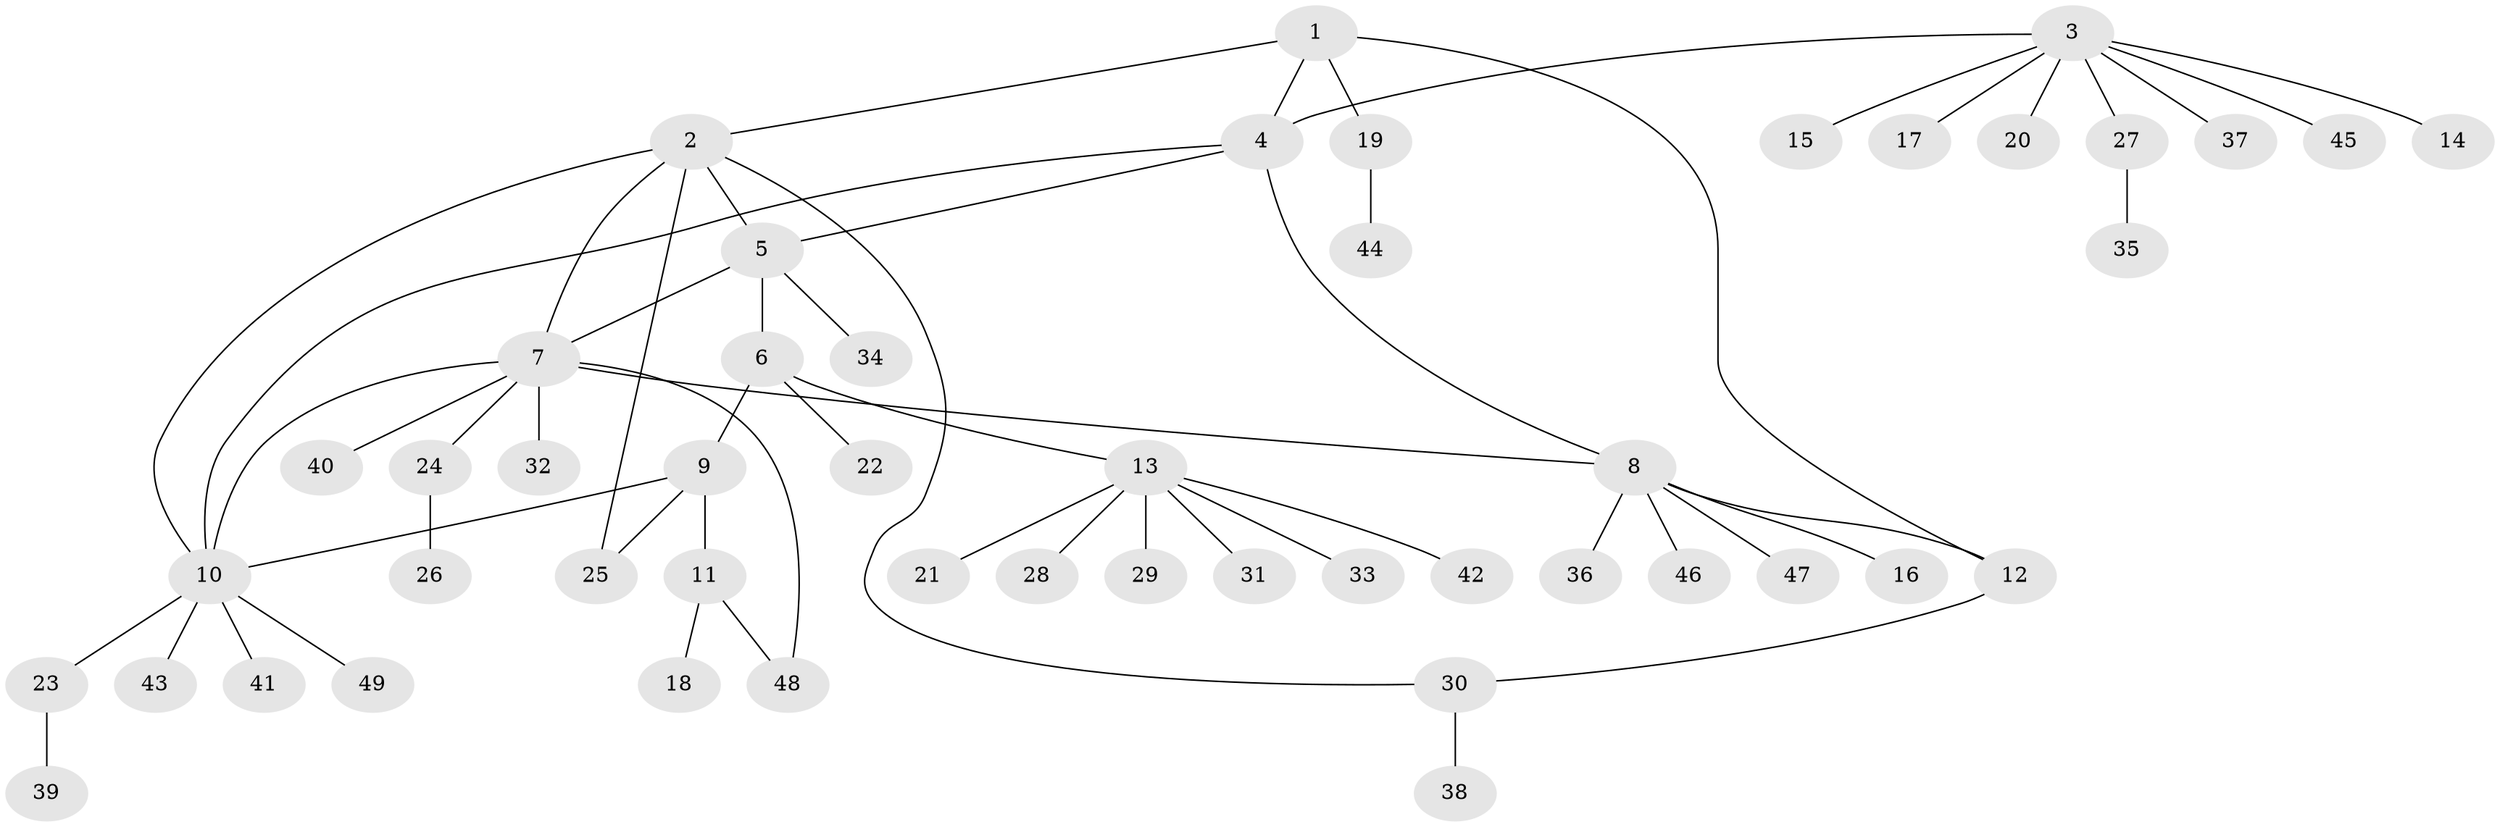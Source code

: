 // Generated by graph-tools (version 1.1) at 2025/55/03/09/25 04:55:08]
// undirected, 49 vertices, 58 edges
graph export_dot {
graph [start="1"]
  node [color=gray90,style=filled];
  1;
  2;
  3;
  4;
  5;
  6;
  7;
  8;
  9;
  10;
  11;
  12;
  13;
  14;
  15;
  16;
  17;
  18;
  19;
  20;
  21;
  22;
  23;
  24;
  25;
  26;
  27;
  28;
  29;
  30;
  31;
  32;
  33;
  34;
  35;
  36;
  37;
  38;
  39;
  40;
  41;
  42;
  43;
  44;
  45;
  46;
  47;
  48;
  49;
  1 -- 2;
  1 -- 4;
  1 -- 12;
  1 -- 19;
  2 -- 5;
  2 -- 7;
  2 -- 10;
  2 -- 25;
  2 -- 30;
  3 -- 4;
  3 -- 14;
  3 -- 15;
  3 -- 17;
  3 -- 20;
  3 -- 27;
  3 -- 37;
  3 -- 45;
  4 -- 5;
  4 -- 8;
  4 -- 10;
  5 -- 6;
  5 -- 7;
  5 -- 34;
  6 -- 9;
  6 -- 13;
  6 -- 22;
  7 -- 8;
  7 -- 10;
  7 -- 24;
  7 -- 32;
  7 -- 40;
  7 -- 48;
  8 -- 12;
  8 -- 16;
  8 -- 36;
  8 -- 46;
  8 -- 47;
  9 -- 10;
  9 -- 11;
  9 -- 25;
  10 -- 23;
  10 -- 41;
  10 -- 43;
  10 -- 49;
  11 -- 18;
  11 -- 48;
  12 -- 30;
  13 -- 21;
  13 -- 28;
  13 -- 29;
  13 -- 31;
  13 -- 33;
  13 -- 42;
  19 -- 44;
  23 -- 39;
  24 -- 26;
  27 -- 35;
  30 -- 38;
}
